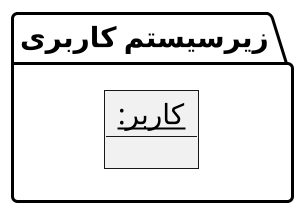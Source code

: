 @startuml logout

scale 2
left to right direction
skinparam DefaultFontName B Nazanin


package "زیرسیستم کاربری" {
    object "__کاربر:__" as user
}

@enduml